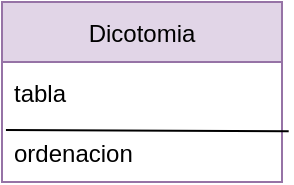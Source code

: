 <mxfile>
    <diagram id="jEZFXoNVklm0Z6SzKqbD" name="Página-1">
        <mxGraphModel dx="386" dy="389" grid="1" gridSize="10" guides="1" tooltips="1" connect="1" arrows="1" fold="1" page="1" pageScale="1" pageWidth="827" pageHeight="1169" math="0" shadow="0">
            <root>
                <mxCell id="0"/>
                <mxCell id="1" parent="0"/>
                <mxCell id="2" value="Dicotomia" style="swimlane;fontStyle=0;childLayout=stackLayout;horizontal=1;startSize=30;horizontalStack=0;resizeParent=1;resizeParentMax=0;resizeLast=0;collapsible=1;marginBottom=0;fillColor=#e1d5e7;strokeColor=#9673a6;" vertex="1" parent="1">
                    <mxGeometry x="100" y="70" width="140" height="90" as="geometry"/>
                </mxCell>
                <mxCell id="3" value="tabla" style="text;strokeColor=none;fillColor=none;align=left;verticalAlign=middle;spacingLeft=4;spacingRight=4;overflow=hidden;points=[[0,0.5],[1,0.5]];portConstraint=eastwest;rotatable=0;" vertex="1" parent="2">
                    <mxGeometry y="30" width="140" height="30" as="geometry"/>
                </mxCell>
                <mxCell id="4" value="ordenacion" style="text;strokeColor=none;fillColor=none;align=left;verticalAlign=middle;spacingLeft=4;spacingRight=4;overflow=hidden;points=[[0,0.5],[1,0.5]];portConstraint=eastwest;rotatable=0;" vertex="1" parent="2">
                    <mxGeometry y="60" width="140" height="30" as="geometry"/>
                </mxCell>
                <mxCell id="7" value="" style="endArrow=none;html=1;exitX=0.014;exitY=0.133;exitDx=0;exitDy=0;exitPerimeter=0;entryX=1.024;entryY=0.156;entryDx=0;entryDy=0;entryPerimeter=0;" edge="1" parent="2" source="4" target="4">
                    <mxGeometry width="50" height="50" relative="1" as="geometry">
                        <mxPoint x="80" y="160" as="sourcePoint"/>
                        <mxPoint x="130" y="110" as="targetPoint"/>
                    </mxGeometry>
                </mxCell>
            </root>
        </mxGraphModel>
    </diagram>
</mxfile>
